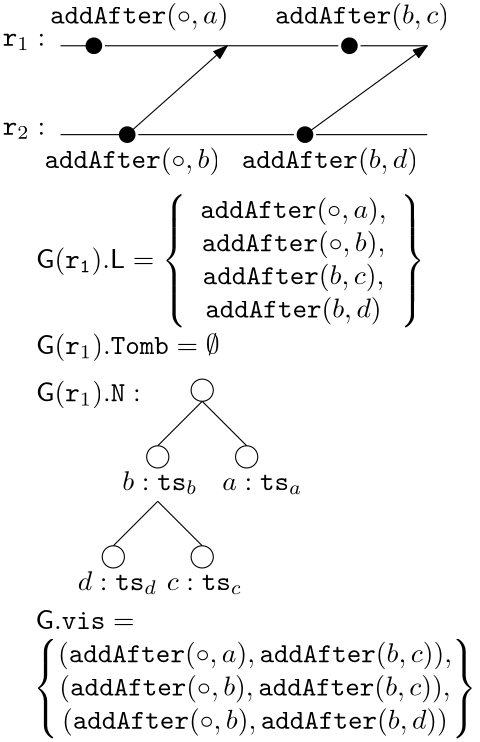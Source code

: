 <?xml version="1.0"?>
<!DOCTYPE ipe SYSTEM "ipe.dtd">
<ipe version="70206" creator="Ipe 7.2.7">
<info created="D:20180702143341" modified="D:20180711231447"/>
<ipestyle name="basic">
<symbol name="arrow/arc(spx)">
<path stroke="sym-stroke" fill="sym-stroke" pen="sym-pen">
0 0 m
-1 0.333 l
-1 -0.333 l
h
</path>
</symbol>
<symbol name="arrow/farc(spx)">
<path stroke="sym-stroke" fill="white" pen="sym-pen">
0 0 m
-1 0.333 l
-1 -0.333 l
h
</path>
</symbol>
<symbol name="arrow/ptarc(spx)">
<path stroke="sym-stroke" fill="sym-stroke" pen="sym-pen">
0 0 m
-1 0.333 l
-0.8 0 l
-1 -0.333 l
h
</path>
</symbol>
<symbol name="arrow/fptarc(spx)">
<path stroke="sym-stroke" fill="white" pen="sym-pen">
0 0 m
-1 0.333 l
-0.8 0 l
-1 -0.333 l
h
</path>
</symbol>
<symbol name="mark/circle(sx)" transformations="translations">
<path fill="sym-stroke">
0.6 0 0 0.6 0 0 e
0.4 0 0 0.4 0 0 e
</path>
</symbol>
<symbol name="mark/disk(sx)" transformations="translations">
<path fill="sym-stroke">
0.6 0 0 0.6 0 0 e
</path>
</symbol>
<symbol name="mark/fdisk(sfx)" transformations="translations">
<group>
<path fill="sym-fill">
0.5 0 0 0.5 0 0 e
</path>
<path fill="sym-stroke" fillrule="eofill">
0.6 0 0 0.6 0 0 e
0.4 0 0 0.4 0 0 e
</path>
</group>
</symbol>
<symbol name="mark/box(sx)" transformations="translations">
<path fill="sym-stroke" fillrule="eofill">
-0.6 -0.6 m
0.6 -0.6 l
0.6 0.6 l
-0.6 0.6 l
h
-0.4 -0.4 m
0.4 -0.4 l
0.4 0.4 l
-0.4 0.4 l
h
</path>
</symbol>
<symbol name="mark/square(sx)" transformations="translations">
<path fill="sym-stroke">
-0.6 -0.6 m
0.6 -0.6 l
0.6 0.6 l
-0.6 0.6 l
h
</path>
</symbol>
<symbol name="mark/fsquare(sfx)" transformations="translations">
<group>
<path fill="sym-fill">
-0.5 -0.5 m
0.5 -0.5 l
0.5 0.5 l
-0.5 0.5 l
h
</path>
<path fill="sym-stroke" fillrule="eofill">
-0.6 -0.6 m
0.6 -0.6 l
0.6 0.6 l
-0.6 0.6 l
h
-0.4 -0.4 m
0.4 -0.4 l
0.4 0.4 l
-0.4 0.4 l
h
</path>
</group>
</symbol>
<symbol name="mark/cross(sx)" transformations="translations">
<group>
<path fill="sym-stroke">
-0.43 -0.57 m
0.57 0.43 l
0.43 0.57 l
-0.57 -0.43 l
h
</path>
<path fill="sym-stroke">
-0.43 0.57 m
0.57 -0.43 l
0.43 -0.57 l
-0.57 0.43 l
h
</path>
</group>
</symbol>
<symbol name="arrow/fnormal(spx)">
<path stroke="sym-stroke" fill="white" pen="sym-pen">
0 0 m
-1 0.333 l
-1 -0.333 l
h
</path>
</symbol>
<symbol name="arrow/pointed(spx)">
<path stroke="sym-stroke" fill="sym-stroke" pen="sym-pen">
0 0 m
-1 0.333 l
-0.8 0 l
-1 -0.333 l
h
</path>
</symbol>
<symbol name="arrow/fpointed(spx)">
<path stroke="sym-stroke" fill="white" pen="sym-pen">
0 0 m
-1 0.333 l
-0.8 0 l
-1 -0.333 l
h
</path>
</symbol>
<symbol name="arrow/linear(spx)">
<path stroke="sym-stroke" pen="sym-pen">
-1 0.333 m
0 0 l
-1 -0.333 l
</path>
</symbol>
<symbol name="arrow/fdouble(spx)">
<path stroke="sym-stroke" fill="white" pen="sym-pen">
0 0 m
-1 0.333 l
-1 -0.333 l
h
-1 0 m
-2 0.333 l
-2 -0.333 l
h
</path>
</symbol>
<symbol name="arrow/double(spx)">
<path stroke="sym-stroke" fill="sym-stroke" pen="sym-pen">
0 0 m
-1 0.333 l
-1 -0.333 l
h
-1 0 m
-2 0.333 l
-2 -0.333 l
h
</path>
</symbol>
<pen name="heavier" value="0.8"/>
<pen name="fat" value="1.2"/>
<pen name="ultrafat" value="2"/>
<symbolsize name="large" value="5"/>
<symbolsize name="small" value="2"/>
<symbolsize name="tiny" value="1.1"/>
<arrowsize name="large" value="10"/>
<arrowsize name="small" value="5"/>
<arrowsize name="tiny" value="3"/>
<color name="red" value="1 0 0"/>
<color name="green" value="0 1 0"/>
<color name="blue" value="0 0 1"/>
<color name="yellow" value="1 1 0"/>
<color name="orange" value="1 0.647 0"/>
<color name="gold" value="1 0.843 0"/>
<color name="purple" value="0.627 0.125 0.941"/>
<color name="gray" value="0.745"/>
<color name="brown" value="0.647 0.165 0.165"/>
<color name="navy" value="0 0 0.502"/>
<color name="pink" value="1 0.753 0.796"/>
<color name="seagreen" value="0.18 0.545 0.341"/>
<color name="turquoise" value="0.251 0.878 0.816"/>
<color name="violet" value="0.933 0.51 0.933"/>
<color name="darkblue" value="0 0 0.545"/>
<color name="darkcyan" value="0 0.545 0.545"/>
<color name="darkgray" value="0.663"/>
<color name="darkgreen" value="0 0.392 0"/>
<color name="darkmagenta" value="0.545 0 0.545"/>
<color name="darkorange" value="1 0.549 0"/>
<color name="darkred" value="0.545 0 0"/>
<color name="lightblue" value="0.678 0.847 0.902"/>
<color name="lightcyan" value="0.878 1 1"/>
<color name="lightgray" value="0.827"/>
<color name="lightgreen" value="0.565 0.933 0.565"/>
<color name="lightyellow" value="1 1 0.878"/>
<dashstyle name="dashed" value="[4] 0"/>
<dashstyle name="dotted" value="[1 3] 0"/>
<dashstyle name="dash dotted" value="[4 2 1 2] 0"/>
<dashstyle name="dash dot dotted" value="[4 2 1 2 1 2] 0"/>
<textsize name="large" value="\large"/>
<textsize name="Large" value="\Large"/>
<textsize name="LARGE" value="\LARGE"/>
<textsize name="huge" value="\huge"/>
<textsize name="Huge" value="\Huge"/>
<textsize name="small" value="\small"/>
<textsize name="footnote" value="\footnotesize"/>
<textsize name="tiny" value="\tiny"/>
<textstyle name="center" begin="\begin{center}" end="\end{center}"/>
<textstyle name="itemize" begin="\begin{itemize}" end="\end{itemize}"/>
<textstyle name="item" begin="\begin{itemize}\item{}" end="\end{itemize}"/>
<gridsize name="4 pts" value="4"/>
<gridsize name="8 pts (~3 mm)" value="8"/>
<gridsize name="16 pts (~6 mm)" value="16"/>
<gridsize name="32 pts (~12 mm)" value="32"/>
<gridsize name="10 pts (~3.5 mm)" value="10"/>
<gridsize name="20 pts (~7 mm)" value="20"/>
<gridsize name="14 pts (~5 mm)" value="14"/>
<gridsize name="28 pts (~10 mm)" value="28"/>
<gridsize name="56 pts (~20 mm)" value="56"/>
<anglesize name="90 deg" value="90"/>
<anglesize name="60 deg" value="60"/>
<anglesize name="45 deg" value="45"/>
<anglesize name="30 deg" value="30"/>
<anglesize name="22.5 deg" value="22.5"/>
<opacity name="10%" value="0.1"/>
<opacity name="30%" value="0.3"/>
<opacity name="50%" value="0.5"/>
<opacity name="75%" value="0.75"/>
<tiling name="falling" angle="-60" step="4" width="1"/>
<tiling name="rising" angle="30" step="4" width="1"/>
</ipestyle>
<page>
<layer name="alpha"/>
<view layers="alpha" active="alpha"/>
<use layer="alpha" matrix="1 0 0 1 -176 556" name="mark/disk(sx)" pos="232 244" size="large" stroke="black"/>
<use matrix="1 0 0 1 -164 524" name="mark/disk(sx)" pos="232 244" size="large" stroke="black"/>
<path matrix="1 0 0 1 -16 0" stroke="black" arrow="normal/small">
84 768 m
120 800 l
</path>
<path matrix="1 0 0 1 -24 560" stroke="black">
68 240 m
80 240 l
</path>
<path matrix="1 0 0 1 -24 560" stroke="black">
68 208 m
92 208 l
</path>
<text matrix="1 0 0 1 -40.795 364" transformations="translations" pos="64 436" stroke="black" type="label" width="15.234" height="4.294" depth="1.49" valign="baseline" style="math">\ensuremath{\mathtt{r}}_1:</text>
<text matrix="1 0 0 1 -40.795 332" transformations="translations" pos="64 436" stroke="black" type="label" width="15.234" height="4.294" depth="1.49" valign="baseline" style="math">\ensuremath{\mathtt{r}}_2:</text>
<text matrix="1 0 0 1 -25.795 320" transformations="translations" pos="64 436" stroke="black" type="label" width="63.276" height="7.473" depth="2.49" valign="baseline" style="math">\ensuremath{\mathtt{addAfter}(\circ,b)}</text>
<text matrix="1 0 0 1 -23.795 372" transformations="translations" pos="64 436" stroke="black" type="label" width="64.267" height="7.473" depth="2.49" valign="baseline" style="math">\ensuremath{\mathtt{addAfter}(\circ,a)}</text>
<text matrix="1 0 0 1 57.205 372" transformations="translations" pos="64 436" stroke="black" type="label" width="62.606" height="7.473" depth="2.49" valign="baseline" style="math">\ensuremath{\mathtt{addAfter}(b,c)}</text>
<text matrix="1 0 0 1 45.205 320" transformations="translations" pos="64 436" stroke="black" type="label" width="63.48" height="7.473" depth="2.49" valign="baseline" style="math">\ensuremath{\mathtt{addAfter}(b,d)}</text>
<use matrix="1 0 0 1 -84 556" name="mark/disk(sx)" pos="232 244" size="large" stroke="black"/>
<use matrix="1 0 0 1 -100 524" name="mark/disk(sx)" pos="232 244" size="large" stroke="black"/>
<path matrix="1 0 0 1 -12 560" stroke="black">
72 240 m
156 240 l
</path>
<path matrix="1 0 0 1 -12 560" stroke="black">
84 208 m
140 208 l
</path>
<path matrix="1 0 0 1 -12 560" stroke="black">
148 208 m
188 208 l
</path>
<text matrix="1 0 0 1 -28.795 284" transformations="translations" pos="64 436" stroke="black" type="label" width="139.979" height="26.381" depth="21.44" valign="baseline" style="math">\mathsf{G}(\mathtt{r_1}).\mathsf{L} = 
\left\{\begin{array}{c}
	\mathtt{addAfter}(\circ,a),\\
	\mathtt{addAfter}(\circ,b),\\
	\mathtt{addAfter}(b,c),\\
	\mathtt{addAfter}(b,d)
	\end{array}\right\}</text>
<text matrix="1 0 0 1 -28.795 253" transformations="translations" pos="64 436" stroke="black" type="label" width="66.044" height="7.473" depth="2.49" valign="baseline" style="math">\mathsf{G}(\ensuremath{\mathtt{r}}_1).\mathtt{Tomb}=\emptyset</text>
<path matrix="1 0 0 1 16 560" stroke="black">
136 240 m
160 240 l
</path>
<text matrix="1 0 0 1 -28.795 236" transformations="translations" pos="64 436" stroke="black" type="label" width="37.623" height="7.473" depth="2.49" valign="baseline" style="math">\mathsf{G}(\ensuremath{\mathtt{r}}_1).\mathtt{N}:</text>
<path matrix="1 0 0 1 19 412" stroke="black">
4 0 0 4 92 240 e
</path>
<path matrix="1 0 0 1 3 436" stroke="black">
4 0 0 4 92 240 e
</path>
<path matrix="1 0 0 1 23 416" stroke="black">
72 256 m
56 240 l
</path>
<path matrix="1 0 0 1 23 416" stroke="black">
72 256 m
88 240 l
</path>
<path matrix="1 0 0 1 -13 412" stroke="black">
4 0 0 4 92 240 e
</path>
<path matrix="1 0 0 1 3 376" stroke="black">
4 0 0 4 92 240 e
</path>
<path matrix="1 0 0 1 -137 296" stroke="black">
216 340 m
232 324 l
</path>
<text matrix="1 0 0 1 2.205 204" transformations="translations" pos="64 436" stroke="black" type="label" width="27.04" height="6.923" depth="1.49" valign="baseline" style="math">b:\ensuremath{\mathtt{ts}}_b</text>
<text matrix="1 0 0 1 38.205 204" transformations="translations" pos="64 436" stroke="black" type="label" width="28.848" height="5.519" depth="1.49" valign="baseline" style="math">a:\ensuremath{\mathtt{ts}}_a</text>
<text matrix="1 0 0 1 18.205 168" transformations="translations" pos="64 436" stroke="black" type="label" width="27.133" height="5.519" depth="1.49" valign="baseline" style="math">c:\ensuremath{\mathtt{ts}}_c</text>
<path matrix="1 0 0 1 7 380" stroke="black">
72 256 m
56 240 l
</path>
<path matrix="1 0 0 1 -29 376" stroke="black">
4 0 0 4 92 240 e
</path>
<text matrix="1 0 0 1 -13.795 168" transformations="translations" pos="64 436" stroke="black" type="label" width="28.594" height="6.923" depth="1.49" valign="baseline" style="math">d:\ensuremath{\mathtt{ts}}_d</text>
<path matrix="1 0 0 1 -16 16" stroke="black" arrow="normal/small">
148 752 m
192 784 l
</path>
<text matrix="1 0 0 1 -29.795 130" transformations="translations" pos="64 436" stroke="black" type="label" width="159.528" height="20.406" depth="15.46" valign="baseline" style="math">\left\{\kern-5pt\begin{array}{c}
(\mathtt{addAfter}(\circ, a), \mathtt{addAfter}(b,c)),\\
(\mathtt{addAfter}(\circ, b), \mathtt{addAfter}(b,c)),\\
(\mathtt{addAfter}(\circ, b), \mathtt{addAfter}(b,d))\\
\end{array}\kern-5pt\right\}</text>
<text matrix="1 0 0 1 -173 -34" transformations="translations" pos="208 624" stroke="black" type="label" width="35.616" height="6.918" depth="0" valign="baseline" style="math">\mathsf{G}.\mathtt{vis} =</text>
</page>
</ipe>
